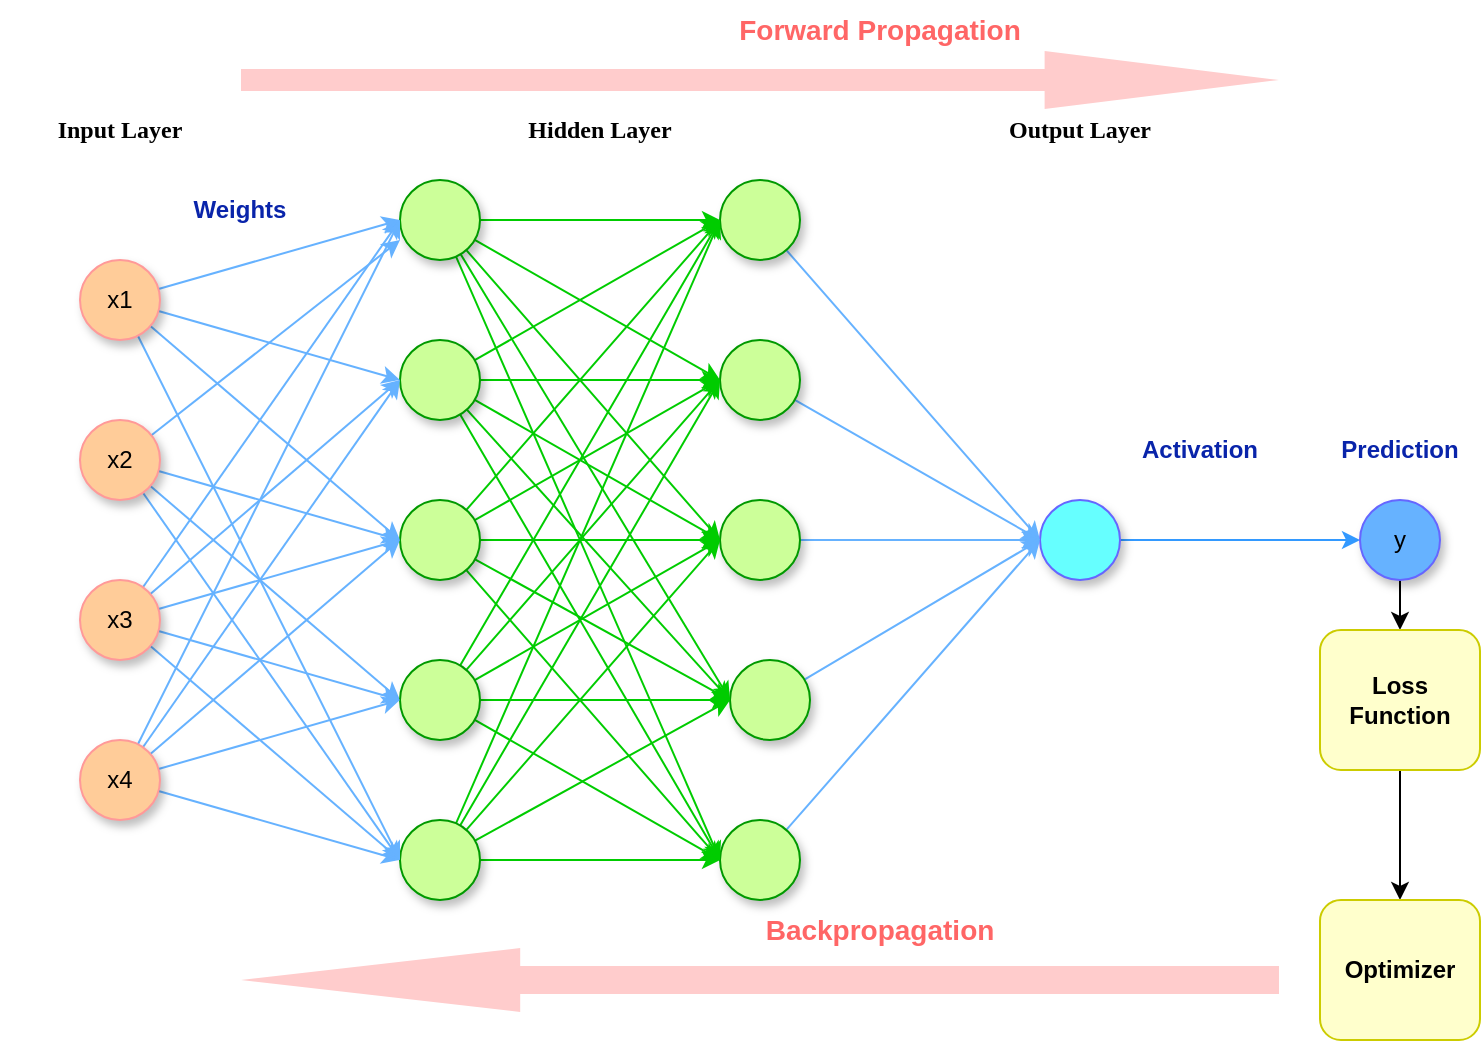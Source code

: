 <mxfile version="24.7.6">
  <diagram name="Page-1" id="vQcLeMsFvNL1GzL7Wa-h">
    <mxGraphModel dx="1050" dy="1665" grid="1" gridSize="10" guides="1" tooltips="1" connect="1" arrows="1" fold="1" page="1" pageScale="1" pageWidth="850" pageHeight="1100" math="0" shadow="0">
      <root>
        <mxCell id="0" />
        <mxCell id="1" parent="0" />
        <mxCell id="DL771PgLvEe8roaOsLxH-30" style="rounded=0;orthogonalLoop=1;jettySize=auto;html=1;entryX=0;entryY=0.5;entryDx=0;entryDy=0;strokeColor=#66B2FF;" edge="1" parent="1" source="DL771PgLvEe8roaOsLxH-1" target="DL771PgLvEe8roaOsLxH-22">
          <mxGeometry relative="1" as="geometry" />
        </mxCell>
        <mxCell id="DL771PgLvEe8roaOsLxH-33" style="rounded=0;orthogonalLoop=1;jettySize=auto;html=1;entryX=0;entryY=0.5;entryDx=0;entryDy=0;strokeColor=#66B2FF;" edge="1" parent="1" source="DL771PgLvEe8roaOsLxH-1" target="DL771PgLvEe8roaOsLxH-21">
          <mxGeometry relative="1" as="geometry" />
        </mxCell>
        <mxCell id="DL771PgLvEe8roaOsLxH-35" style="rounded=0;orthogonalLoop=1;jettySize=auto;html=1;entryX=0;entryY=0.5;entryDx=0;entryDy=0;strokeColor=#66B2FF;" edge="1" parent="1" source="DL771PgLvEe8roaOsLxH-1" target="DL771PgLvEe8roaOsLxH-20">
          <mxGeometry relative="1" as="geometry" />
        </mxCell>
        <mxCell id="DL771PgLvEe8roaOsLxH-46" style="rounded=0;orthogonalLoop=1;jettySize=auto;html=1;strokeColor=#66B2FF;" edge="1" parent="1" source="DL771PgLvEe8roaOsLxH-1">
          <mxGeometry relative="1" as="geometry">
            <mxPoint x="280" y="70" as="targetPoint" />
          </mxGeometry>
        </mxCell>
        <mxCell id="DL771PgLvEe8roaOsLxH-1" value="x2" style="ellipse;whiteSpace=wrap;html=1;aspect=fixed;strokeColor=#FF9999;fillColor=#FFCC99;shadow=1;" vertex="1" parent="1">
          <mxGeometry x="120" y="160" width="40" height="40" as="geometry" />
        </mxCell>
        <mxCell id="DL771PgLvEe8roaOsLxH-72" style="edgeStyle=none;rounded=0;orthogonalLoop=1;jettySize=auto;html=1;strokeColor=#66B2FF;" edge="1" parent="1" source="DL771PgLvEe8roaOsLxH-12">
          <mxGeometry relative="1" as="geometry">
            <mxPoint x="600" y="220" as="targetPoint" />
          </mxGeometry>
        </mxCell>
        <mxCell id="DL771PgLvEe8roaOsLxH-12" value="" style="ellipse;whiteSpace=wrap;html=1;aspect=fixed;fillColor=#CCFF99;strokeColor=#009900;shadow=1;" vertex="1" parent="1">
          <mxGeometry x="445" y="280" width="40" height="40" as="geometry" />
        </mxCell>
        <mxCell id="DL771PgLvEe8roaOsLxH-98" style="edgeStyle=none;rounded=0;orthogonalLoop=1;jettySize=auto;html=1;entryX=0;entryY=0.5;entryDx=0;entryDy=0;strokeColor=#3399FF;" edge="1" parent="1" source="DL771PgLvEe8roaOsLxH-14" target="DL771PgLvEe8roaOsLxH-97">
          <mxGeometry relative="1" as="geometry" />
        </mxCell>
        <mxCell id="DL771PgLvEe8roaOsLxH-14" value="" style="ellipse;whiteSpace=wrap;html=1;aspect=fixed;fillColor=#66FFFF;strokeColor=#6666FF;shadow=1;" vertex="1" parent="1">
          <mxGeometry x="600" y="200" width="40" height="40" as="geometry" />
        </mxCell>
        <mxCell id="DL771PgLvEe8roaOsLxH-74" style="edgeStyle=none;rounded=0;orthogonalLoop=1;jettySize=auto;html=1;entryX=0;entryY=0.5;entryDx=0;entryDy=0;strokeColor=#66B2FF;" edge="1" parent="1" source="DL771PgLvEe8roaOsLxH-16" target="DL771PgLvEe8roaOsLxH-14">
          <mxGeometry relative="1" as="geometry" />
        </mxCell>
        <mxCell id="DL771PgLvEe8roaOsLxH-16" value="" style="ellipse;whiteSpace=wrap;html=1;aspect=fixed;fillColor=#CCFF99;strokeColor=#009900;shadow=1;" vertex="1" parent="1">
          <mxGeometry x="440" y="360" width="40" height="40" as="geometry" />
        </mxCell>
        <mxCell id="DL771PgLvEe8roaOsLxH-65" style="edgeStyle=orthogonalEdgeStyle;rounded=0;orthogonalLoop=1;jettySize=auto;html=1;strokeColor=#66B2FF;" edge="1" parent="1" source="DL771PgLvEe8roaOsLxH-17">
          <mxGeometry relative="1" as="geometry">
            <mxPoint x="600" y="220" as="targetPoint" />
          </mxGeometry>
        </mxCell>
        <mxCell id="DL771PgLvEe8roaOsLxH-17" value="" style="ellipse;whiteSpace=wrap;html=1;aspect=fixed;fillColor=#CCFF99;strokeColor=#009900;shadow=1;" vertex="1" parent="1">
          <mxGeometry x="440" y="200" width="40" height="40" as="geometry" />
        </mxCell>
        <mxCell id="DL771PgLvEe8roaOsLxH-61" style="rounded=0;orthogonalLoop=1;jettySize=auto;html=1;entryX=0;entryY=0.5;entryDx=0;entryDy=0;strokeColor=#66B2FF;" edge="1" parent="1" source="DL771PgLvEe8roaOsLxH-18" target="DL771PgLvEe8roaOsLxH-14">
          <mxGeometry relative="1" as="geometry" />
        </mxCell>
        <mxCell id="DL771PgLvEe8roaOsLxH-18" value="" style="ellipse;whiteSpace=wrap;html=1;aspect=fixed;fillColor=#CCFF99;strokeColor=#009900;shadow=1;" vertex="1" parent="1">
          <mxGeometry x="440" y="120" width="40" height="40" as="geometry" />
        </mxCell>
        <mxCell id="DL771PgLvEe8roaOsLxH-67" style="rounded=0;orthogonalLoop=1;jettySize=auto;html=1;entryX=0;entryY=0.5;entryDx=0;entryDy=0;strokeColor=#66B2FF;" edge="1" parent="1" source="DL771PgLvEe8roaOsLxH-19" target="DL771PgLvEe8roaOsLxH-14">
          <mxGeometry relative="1" as="geometry" />
        </mxCell>
        <mxCell id="DL771PgLvEe8roaOsLxH-19" value="" style="ellipse;whiteSpace=wrap;html=1;aspect=fixed;fillColor=#CCFF99;strokeColor=#009900;shadow=1;" vertex="1" parent="1">
          <mxGeometry x="440" y="40" width="40" height="40" as="geometry" />
        </mxCell>
        <mxCell id="DL771PgLvEe8roaOsLxH-55" style="rounded=0;orthogonalLoop=1;jettySize=auto;html=1;entryX=0;entryY=0.5;entryDx=0;entryDy=0;strokeColor=#00CC00;" edge="1" parent="1" source="DL771PgLvEe8roaOsLxH-20" target="DL771PgLvEe8roaOsLxH-12">
          <mxGeometry relative="1" as="geometry" />
        </mxCell>
        <mxCell id="DL771PgLvEe8roaOsLxH-56" style="rounded=0;orthogonalLoop=1;jettySize=auto;html=1;entryX=0;entryY=0.5;entryDx=0;entryDy=0;strokeColor=#00CC00;" edge="1" parent="1" source="DL771PgLvEe8roaOsLxH-20" target="DL771PgLvEe8roaOsLxH-16">
          <mxGeometry relative="1" as="geometry" />
        </mxCell>
        <mxCell id="DL771PgLvEe8roaOsLxH-76" style="edgeStyle=none;rounded=0;orthogonalLoop=1;jettySize=auto;html=1;entryX=0;entryY=0.5;entryDx=0;entryDy=0;strokeColor=#00CC00;" edge="1" parent="1" source="DL771PgLvEe8roaOsLxH-20" target="DL771PgLvEe8roaOsLxH-17">
          <mxGeometry relative="1" as="geometry" />
        </mxCell>
        <mxCell id="DL771PgLvEe8roaOsLxH-82" style="edgeStyle=none;rounded=0;orthogonalLoop=1;jettySize=auto;html=1;entryX=0;entryY=0.5;entryDx=0;entryDy=0;strokeColor=#00CC00;" edge="1" parent="1" source="DL771PgLvEe8roaOsLxH-20" target="DL771PgLvEe8roaOsLxH-18">
          <mxGeometry relative="1" as="geometry" />
        </mxCell>
        <mxCell id="DL771PgLvEe8roaOsLxH-83" style="edgeStyle=none;rounded=0;orthogonalLoop=1;jettySize=auto;html=1;entryX=0;entryY=0.5;entryDx=0;entryDy=0;strokeColor=#00CC00;" edge="1" parent="1" source="DL771PgLvEe8roaOsLxH-20" target="DL771PgLvEe8roaOsLxH-19">
          <mxGeometry relative="1" as="geometry" />
        </mxCell>
        <mxCell id="DL771PgLvEe8roaOsLxH-20" value="" style="ellipse;whiteSpace=wrap;html=1;aspect=fixed;fillColor=#CCFF99;strokeColor=#009900;shadow=1;" vertex="1" parent="1">
          <mxGeometry x="280" y="360" width="40" height="40" as="geometry" />
        </mxCell>
        <mxCell id="DL771PgLvEe8roaOsLxH-54" style="rounded=0;orthogonalLoop=1;jettySize=auto;html=1;entryX=0;entryY=0.5;entryDx=0;entryDy=0;strokeColor=#00CC00;" edge="1" parent="1" source="DL771PgLvEe8roaOsLxH-21" target="DL771PgLvEe8roaOsLxH-17">
          <mxGeometry relative="1" as="geometry" />
        </mxCell>
        <mxCell id="DL771PgLvEe8roaOsLxH-57" style="rounded=0;orthogonalLoop=1;jettySize=auto;html=1;entryX=0;entryY=0.5;entryDx=0;entryDy=0;strokeColor=#00CC00;" edge="1" parent="1" source="DL771PgLvEe8roaOsLxH-21" target="DL771PgLvEe8roaOsLxH-12">
          <mxGeometry relative="1" as="geometry" />
        </mxCell>
        <mxCell id="DL771PgLvEe8roaOsLxH-77" style="edgeStyle=none;rounded=0;orthogonalLoop=1;jettySize=auto;html=1;strokeColor=#00CC00;" edge="1" parent="1" source="DL771PgLvEe8roaOsLxH-21">
          <mxGeometry relative="1" as="geometry">
            <mxPoint x="440" y="140" as="targetPoint" />
          </mxGeometry>
        </mxCell>
        <mxCell id="DL771PgLvEe8roaOsLxH-81" style="edgeStyle=none;rounded=0;orthogonalLoop=1;jettySize=auto;html=1;entryX=0;entryY=0.5;entryDx=0;entryDy=0;strokeColor=#00CC00;" edge="1" parent="1" source="DL771PgLvEe8roaOsLxH-21" target="DL771PgLvEe8roaOsLxH-16">
          <mxGeometry relative="1" as="geometry" />
        </mxCell>
        <mxCell id="DL771PgLvEe8roaOsLxH-86" style="edgeStyle=none;rounded=0;orthogonalLoop=1;jettySize=auto;html=1;entryX=0;entryY=0.5;entryDx=0;entryDy=0;strokeColor=#00CC00;" edge="1" parent="1" source="DL771PgLvEe8roaOsLxH-21" target="DL771PgLvEe8roaOsLxH-19">
          <mxGeometry relative="1" as="geometry" />
        </mxCell>
        <mxCell id="DL771PgLvEe8roaOsLxH-21" value="" style="ellipse;whiteSpace=wrap;html=1;aspect=fixed;fillColor=#CCFF99;strokeColor=#009900;shadow=1;" vertex="1" parent="1">
          <mxGeometry x="280" y="280" width="40" height="40" as="geometry" />
        </mxCell>
        <mxCell id="DL771PgLvEe8roaOsLxH-53" style="rounded=0;orthogonalLoop=1;jettySize=auto;html=1;strokeColor=#00CC00;" edge="1" parent="1" source="DL771PgLvEe8roaOsLxH-22">
          <mxGeometry relative="1" as="geometry">
            <mxPoint x="440" y="140" as="targetPoint" />
          </mxGeometry>
        </mxCell>
        <mxCell id="DL771PgLvEe8roaOsLxH-58" style="rounded=0;orthogonalLoop=1;jettySize=auto;html=1;entryX=0;entryY=0.5;entryDx=0;entryDy=0;strokeColor=#00CC00;" edge="1" parent="1" source="DL771PgLvEe8roaOsLxH-22" target="DL771PgLvEe8roaOsLxH-17">
          <mxGeometry relative="1" as="geometry" />
        </mxCell>
        <mxCell id="DL771PgLvEe8roaOsLxH-78" style="edgeStyle=none;rounded=0;orthogonalLoop=1;jettySize=auto;html=1;strokeColor=#00CC00;" edge="1" parent="1" source="DL771PgLvEe8roaOsLxH-22">
          <mxGeometry relative="1" as="geometry">
            <mxPoint x="440" y="60" as="targetPoint" />
          </mxGeometry>
        </mxCell>
        <mxCell id="DL771PgLvEe8roaOsLxH-80" style="edgeStyle=none;rounded=0;orthogonalLoop=1;jettySize=auto;html=1;entryX=0;entryY=0.5;entryDx=0;entryDy=0;strokeColor=#00CC00;" edge="1" parent="1" source="DL771PgLvEe8roaOsLxH-22" target="DL771PgLvEe8roaOsLxH-16">
          <mxGeometry relative="1" as="geometry" />
        </mxCell>
        <mxCell id="DL771PgLvEe8roaOsLxH-85" style="edgeStyle=none;rounded=0;orthogonalLoop=1;jettySize=auto;html=1;entryX=0;entryY=0.5;entryDx=0;entryDy=0;strokeColor=#00CC00;" edge="1" parent="1" source="DL771PgLvEe8roaOsLxH-22" target="DL771PgLvEe8roaOsLxH-12">
          <mxGeometry relative="1" as="geometry" />
        </mxCell>
        <mxCell id="DL771PgLvEe8roaOsLxH-22" value="" style="ellipse;whiteSpace=wrap;html=1;aspect=fixed;fillColor=#CCFF99;strokeColor=#009900;shadow=1;" vertex="1" parent="1">
          <mxGeometry x="280" y="200" width="40" height="40" as="geometry" />
        </mxCell>
        <mxCell id="DL771PgLvEe8roaOsLxH-52" style="rounded=0;orthogonalLoop=1;jettySize=auto;html=1;entryX=0;entryY=0.5;entryDx=0;entryDy=0;strokeColor=#00CC00;" edge="1" parent="1" source="DL771PgLvEe8roaOsLxH-23" target="DL771PgLvEe8roaOsLxH-19">
          <mxGeometry relative="1" as="geometry" />
        </mxCell>
        <mxCell id="DL771PgLvEe8roaOsLxH-59" style="rounded=0;orthogonalLoop=1;jettySize=auto;html=1;entryX=0;entryY=0.5;entryDx=0;entryDy=0;strokeColor=#00CC00;" edge="1" parent="1" source="DL771PgLvEe8roaOsLxH-23" target="DL771PgLvEe8roaOsLxH-18">
          <mxGeometry relative="1" as="geometry" />
        </mxCell>
        <mxCell id="DL771PgLvEe8roaOsLxH-79" style="edgeStyle=none;rounded=0;orthogonalLoop=1;jettySize=auto;html=1;entryX=0;entryY=0.5;entryDx=0;entryDy=0;strokeColor=#00CC00;" edge="1" parent="1" source="DL771PgLvEe8roaOsLxH-23" target="DL771PgLvEe8roaOsLxH-16">
          <mxGeometry relative="1" as="geometry" />
        </mxCell>
        <mxCell id="DL771PgLvEe8roaOsLxH-84" style="edgeStyle=none;rounded=0;orthogonalLoop=1;jettySize=auto;html=1;entryX=0;entryY=0.5;entryDx=0;entryDy=0;strokeColor=#00CC00;" edge="1" parent="1" source="DL771PgLvEe8roaOsLxH-23" target="DL771PgLvEe8roaOsLxH-12">
          <mxGeometry relative="1" as="geometry" />
        </mxCell>
        <mxCell id="DL771PgLvEe8roaOsLxH-87" style="edgeStyle=none;rounded=0;orthogonalLoop=1;jettySize=auto;html=1;entryX=0;entryY=0.5;entryDx=0;entryDy=0;strokeColor=#00CC00;" edge="1" parent="1" source="DL771PgLvEe8roaOsLxH-23" target="DL771PgLvEe8roaOsLxH-17">
          <mxGeometry relative="1" as="geometry" />
        </mxCell>
        <mxCell id="DL771PgLvEe8roaOsLxH-23" value="" style="ellipse;whiteSpace=wrap;html=1;aspect=fixed;fillColor=#CCFF99;strokeColor=#009900;shadow=1;" vertex="1" parent="1">
          <mxGeometry x="280" y="120" width="40" height="40" as="geometry" />
        </mxCell>
        <mxCell id="DL771PgLvEe8roaOsLxH-47" style="edgeStyle=orthogonalEdgeStyle;rounded=0;orthogonalLoop=1;jettySize=auto;html=1;entryX=0;entryY=0.5;entryDx=0;entryDy=0;strokeColor=#00CC00;" edge="1" parent="1" source="DL771PgLvEe8roaOsLxH-24" target="DL771PgLvEe8roaOsLxH-19">
          <mxGeometry relative="1" as="geometry" />
        </mxCell>
        <mxCell id="DL771PgLvEe8roaOsLxH-48" style="rounded=0;orthogonalLoop=1;jettySize=auto;html=1;entryX=0;entryY=0.5;entryDx=0;entryDy=0;strokeColor=#00CC00;" edge="1" parent="1" source="DL771PgLvEe8roaOsLxH-24" target="DL771PgLvEe8roaOsLxH-18">
          <mxGeometry relative="1" as="geometry" />
        </mxCell>
        <mxCell id="DL771PgLvEe8roaOsLxH-49" style="rounded=0;orthogonalLoop=1;jettySize=auto;html=1;entryX=0;entryY=0.5;entryDx=0;entryDy=0;strokeColor=#00CC00;" edge="1" parent="1" source="DL771PgLvEe8roaOsLxH-24" target="DL771PgLvEe8roaOsLxH-17">
          <mxGeometry relative="1" as="geometry" />
        </mxCell>
        <mxCell id="DL771PgLvEe8roaOsLxH-50" style="rounded=0;orthogonalLoop=1;jettySize=auto;html=1;entryX=0;entryY=0.5;entryDx=0;entryDy=0;strokeColor=#00CC00;" edge="1" parent="1" source="DL771PgLvEe8roaOsLxH-24" target="DL771PgLvEe8roaOsLxH-12">
          <mxGeometry relative="1" as="geometry" />
        </mxCell>
        <mxCell id="DL771PgLvEe8roaOsLxH-51" style="rounded=0;orthogonalLoop=1;jettySize=auto;html=1;entryX=0;entryY=0.5;entryDx=0;entryDy=0;strokeColor=#00CC00;" edge="1" parent="1" source="DL771PgLvEe8roaOsLxH-24" target="DL771PgLvEe8roaOsLxH-16">
          <mxGeometry relative="1" as="geometry" />
        </mxCell>
        <mxCell id="DL771PgLvEe8roaOsLxH-24" value="" style="ellipse;whiteSpace=wrap;html=1;aspect=fixed;fillColor=#CCFF99;strokeColor=#009900;shadow=1;" vertex="1" parent="1">
          <mxGeometry x="280" y="40" width="40" height="40" as="geometry" />
        </mxCell>
        <mxCell id="DL771PgLvEe8roaOsLxH-41" style="rounded=0;orthogonalLoop=1;jettySize=auto;html=1;entryX=0;entryY=0.5;entryDx=0;entryDy=0;strokeColor=#66B2FF;" edge="1" parent="1" source="DL771PgLvEe8roaOsLxH-25" target="DL771PgLvEe8roaOsLxH-20">
          <mxGeometry relative="1" as="geometry" />
        </mxCell>
        <mxCell id="DL771PgLvEe8roaOsLxH-42" style="rounded=0;orthogonalLoop=1;jettySize=auto;html=1;entryX=0;entryY=0.5;entryDx=0;entryDy=0;strokeColor=#66B2FF;" edge="1" parent="1" source="DL771PgLvEe8roaOsLxH-25" target="DL771PgLvEe8roaOsLxH-21">
          <mxGeometry relative="1" as="geometry" />
        </mxCell>
        <mxCell id="DL771PgLvEe8roaOsLxH-43" style="rounded=0;orthogonalLoop=1;jettySize=auto;html=1;entryX=0;entryY=0.5;entryDx=0;entryDy=0;strokeColor=#66B2FF;" edge="1" parent="1" source="DL771PgLvEe8roaOsLxH-25" target="DL771PgLvEe8roaOsLxH-22">
          <mxGeometry relative="1" as="geometry" />
        </mxCell>
        <mxCell id="DL771PgLvEe8roaOsLxH-44" style="rounded=0;orthogonalLoop=1;jettySize=auto;html=1;entryX=0;entryY=0.5;entryDx=0;entryDy=0;strokeColor=#66B2FF;" edge="1" parent="1" source="DL771PgLvEe8roaOsLxH-25" target="DL771PgLvEe8roaOsLxH-23">
          <mxGeometry relative="1" as="geometry" />
        </mxCell>
        <mxCell id="DL771PgLvEe8roaOsLxH-45" style="rounded=0;orthogonalLoop=1;jettySize=auto;html=1;strokeColor=#66B2FF;" edge="1" parent="1" source="DL771PgLvEe8roaOsLxH-25">
          <mxGeometry relative="1" as="geometry">
            <mxPoint x="280" y="60" as="targetPoint" />
          </mxGeometry>
        </mxCell>
        <mxCell id="DL771PgLvEe8roaOsLxH-25" value="x4" style="ellipse;whiteSpace=wrap;html=1;aspect=fixed;strokeColor=#FF9999;fillColor=#FFCC99;shadow=1;" vertex="1" parent="1">
          <mxGeometry x="120" y="320" width="40" height="40" as="geometry" />
        </mxCell>
        <mxCell id="DL771PgLvEe8roaOsLxH-36" style="rounded=0;orthogonalLoop=1;jettySize=auto;html=1;strokeColor=#66B2FF;" edge="1" parent="1" source="DL771PgLvEe8roaOsLxH-26">
          <mxGeometry relative="1" as="geometry">
            <mxPoint x="280" y="60" as="targetPoint" />
          </mxGeometry>
        </mxCell>
        <mxCell id="DL771PgLvEe8roaOsLxH-37" style="rounded=0;orthogonalLoop=1;jettySize=auto;html=1;entryX=0;entryY=0.5;entryDx=0;entryDy=0;strokeColor=#66B2FF;" edge="1" parent="1" source="DL771PgLvEe8roaOsLxH-26" target="DL771PgLvEe8roaOsLxH-23">
          <mxGeometry relative="1" as="geometry" />
        </mxCell>
        <mxCell id="DL771PgLvEe8roaOsLxH-38" style="rounded=0;orthogonalLoop=1;jettySize=auto;html=1;entryX=0;entryY=0.5;entryDx=0;entryDy=0;strokeColor=#66B2FF;" edge="1" parent="1" source="DL771PgLvEe8roaOsLxH-26" target="DL771PgLvEe8roaOsLxH-22">
          <mxGeometry relative="1" as="geometry" />
        </mxCell>
        <mxCell id="DL771PgLvEe8roaOsLxH-39" style="rounded=0;orthogonalLoop=1;jettySize=auto;html=1;entryX=0;entryY=0.5;entryDx=0;entryDy=0;strokeColor=#66B2FF;" edge="1" parent="1" source="DL771PgLvEe8roaOsLxH-26" target="DL771PgLvEe8roaOsLxH-21">
          <mxGeometry relative="1" as="geometry" />
        </mxCell>
        <mxCell id="DL771PgLvEe8roaOsLxH-40" style="rounded=0;orthogonalLoop=1;jettySize=auto;html=1;entryX=0;entryY=0.5;entryDx=0;entryDy=0;strokeColor=#66B2FF;" edge="1" parent="1" source="DL771PgLvEe8roaOsLxH-26" target="DL771PgLvEe8roaOsLxH-20">
          <mxGeometry relative="1" as="geometry" />
        </mxCell>
        <mxCell id="DL771PgLvEe8roaOsLxH-26" value="x3" style="ellipse;whiteSpace=wrap;html=1;aspect=fixed;strokeColor=#FF9999;fillColor=#FFCC99;shadow=1;" vertex="1" parent="1">
          <mxGeometry x="120" y="240" width="40" height="40" as="geometry" />
        </mxCell>
        <mxCell id="DL771PgLvEe8roaOsLxH-29" style="rounded=0;orthogonalLoop=1;jettySize=auto;html=1;entryX=0;entryY=0.5;entryDx=0;entryDy=0;strokeColor=#66B2FF;" edge="1" parent="1" source="DL771PgLvEe8roaOsLxH-27" target="DL771PgLvEe8roaOsLxH-23">
          <mxGeometry relative="1" as="geometry" />
        </mxCell>
        <mxCell id="DL771PgLvEe8roaOsLxH-31" style="rounded=0;orthogonalLoop=1;jettySize=auto;html=1;entryX=0;entryY=0.5;entryDx=0;entryDy=0;strokeColor=#66B2FF;" edge="1" parent="1" source="DL771PgLvEe8roaOsLxH-27" target="DL771PgLvEe8roaOsLxH-24">
          <mxGeometry relative="1" as="geometry" />
        </mxCell>
        <mxCell id="DL771PgLvEe8roaOsLxH-32" style="rounded=0;orthogonalLoop=1;jettySize=auto;html=1;entryX=0;entryY=0.5;entryDx=0;entryDy=0;strokeColor=#66B2FF;" edge="1" parent="1" source="DL771PgLvEe8roaOsLxH-27" target="DL771PgLvEe8roaOsLxH-22">
          <mxGeometry relative="1" as="geometry" />
        </mxCell>
        <mxCell id="DL771PgLvEe8roaOsLxH-34" style="rounded=0;orthogonalLoop=1;jettySize=auto;html=1;entryX=0;entryY=0.5;entryDx=0;entryDy=0;strokeColor=#66B2FF;" edge="1" parent="1" source="DL771PgLvEe8roaOsLxH-27" target="DL771PgLvEe8roaOsLxH-20">
          <mxGeometry relative="1" as="geometry" />
        </mxCell>
        <mxCell id="DL771PgLvEe8roaOsLxH-27" value="x1" style="ellipse;whiteSpace=wrap;html=1;aspect=fixed;strokeColor=#FF9999;fillColor=#FFCC99;shadow=1;" vertex="1" parent="1">
          <mxGeometry x="120" y="80" width="40" height="40" as="geometry" />
        </mxCell>
        <mxCell id="DL771PgLvEe8roaOsLxH-89" value="Input Layer" style="whiteSpace=wrap;html=1;strokeColor=none;fontFamily=Lucida Console;fontStyle=1" vertex="1" parent="1">
          <mxGeometry x="80" width="120" height="30" as="geometry" />
        </mxCell>
        <mxCell id="DL771PgLvEe8roaOsLxH-90" value="Hidden Layer" style="whiteSpace=wrap;html=1;strokeColor=none;fontFamily=Lucida Console;fontStyle=1" vertex="1" parent="1">
          <mxGeometry x="320" width="120" height="30" as="geometry" />
        </mxCell>
        <mxCell id="DL771PgLvEe8roaOsLxH-91" value="Output Layer" style="whiteSpace=wrap;html=1;strokeColor=none;fontFamily=Lucida Console;fontStyle=1" vertex="1" parent="1">
          <mxGeometry x="560" width="120" height="30" as="geometry" />
        </mxCell>
        <mxCell id="DL771PgLvEe8roaOsLxH-92" value="" style="shape=flexArrow;endArrow=classic;html=1;rounded=0;endWidth=17;endSize=38.73;width=11;strokeColor=none;fillColor=#FFCCCC;" edge="1" parent="1">
          <mxGeometry width="50" height="50" relative="1" as="geometry">
            <mxPoint x="200" y="-10" as="sourcePoint" />
            <mxPoint x="720" y="-10" as="targetPoint" />
          </mxGeometry>
        </mxCell>
        <mxCell id="DL771PgLvEe8roaOsLxH-93" value="" style="shape=flexArrow;endArrow=classic;html=1;rounded=0;endWidth=17;endSize=46.2;width=14;strokeColor=none;fillColor=#FFCCCC;" edge="1" parent="1">
          <mxGeometry width="50" height="50" relative="1" as="geometry">
            <mxPoint x="720" y="440" as="sourcePoint" />
            <mxPoint x="200" y="440" as="targetPoint" />
          </mxGeometry>
        </mxCell>
        <mxCell id="DL771PgLvEe8roaOsLxH-94" value="&lt;b&gt;Weights&lt;/b&gt;" style="text;html=1;align=center;verticalAlign=middle;whiteSpace=wrap;rounded=0;fontColor=#0924aa;" vertex="1" parent="1">
          <mxGeometry x="170" y="40" width="60" height="30" as="geometry" />
        </mxCell>
        <mxCell id="DL771PgLvEe8roaOsLxH-95" value="&lt;b&gt;Prediction&lt;/b&gt;" style="text;html=1;align=center;verticalAlign=middle;whiteSpace=wrap;rounded=0;fontColor=#0924aa;" vertex="1" parent="1">
          <mxGeometry x="750" y="160" width="60" height="30" as="geometry" />
        </mxCell>
        <mxCell id="DL771PgLvEe8roaOsLxH-96" value="&lt;b&gt;Activation&lt;/b&gt;" style="text;html=1;align=center;verticalAlign=middle;whiteSpace=wrap;rounded=0;fontColor=#0924aa;" vertex="1" parent="1">
          <mxGeometry x="650" y="160" width="60" height="30" as="geometry" />
        </mxCell>
        <mxCell id="DL771PgLvEe8roaOsLxH-107" style="edgeStyle=none;rounded=0;orthogonalLoop=1;jettySize=auto;html=1;entryX=0.5;entryY=0;entryDx=0;entryDy=0;" edge="1" parent="1" source="DL771PgLvEe8roaOsLxH-97" target="DL771PgLvEe8roaOsLxH-99">
          <mxGeometry relative="1" as="geometry" />
        </mxCell>
        <mxCell id="DL771PgLvEe8roaOsLxH-97" value="y" style="ellipse;whiteSpace=wrap;html=1;aspect=fixed;fillColor=#66B2FF;strokeColor=#6666FF;shadow=1;" vertex="1" parent="1">
          <mxGeometry x="760" y="200" width="40" height="40" as="geometry" />
        </mxCell>
        <mxCell id="DL771PgLvEe8roaOsLxH-108" style="edgeStyle=none;rounded=0;orthogonalLoop=1;jettySize=auto;html=1;entryX=0.5;entryY=0;entryDx=0;entryDy=0;" edge="1" parent="1" source="DL771PgLvEe8roaOsLxH-99" target="DL771PgLvEe8roaOsLxH-103">
          <mxGeometry relative="1" as="geometry" />
        </mxCell>
        <mxCell id="DL771PgLvEe8roaOsLxH-99" value="&lt;b&gt;Loss Function&lt;/b&gt;" style="rounded=1;whiteSpace=wrap;html=1;strokeColor=#CCCC00;fillColor=#FFFFCC;" vertex="1" parent="1">
          <mxGeometry x="740" y="265" width="80" height="70" as="geometry" />
        </mxCell>
        <mxCell id="DL771PgLvEe8roaOsLxH-103" value="&lt;b&gt;Optimizer&lt;/b&gt;" style="rounded=1;whiteSpace=wrap;html=1;strokeColor=#CCCC00;fillColor=#FFFFCC;" vertex="1" parent="1">
          <mxGeometry x="740" y="400" width="80" height="70" as="geometry" />
        </mxCell>
        <mxCell id="DL771PgLvEe8roaOsLxH-104" value="&lt;b style=&quot;font-size: 14px;&quot;&gt;Backpropagation&lt;/b&gt;" style="text;html=1;align=center;verticalAlign=middle;whiteSpace=wrap;rounded=0;strokeColor=none;fontColor=#FF6666;fontSize=14;" vertex="1" parent="1">
          <mxGeometry x="490" y="400" width="60" height="30" as="geometry" />
        </mxCell>
        <mxCell id="DL771PgLvEe8roaOsLxH-105" value="&lt;b style=&quot;font-size: 14px;&quot;&gt;Forward&lt;/b&gt;&lt;b style=&quot;background-color: initial; font-size: 14px;&quot;&gt;&amp;nbsp;Propagation&lt;/b&gt;" style="text;html=1;align=center;verticalAlign=middle;whiteSpace=wrap;rounded=0;strokeColor=none;fontColor=#FF6666;fontSize=14;" vertex="1" parent="1">
          <mxGeometry x="495" y="-50" width="50" height="30" as="geometry" />
        </mxCell>
      </root>
    </mxGraphModel>
  </diagram>
</mxfile>
